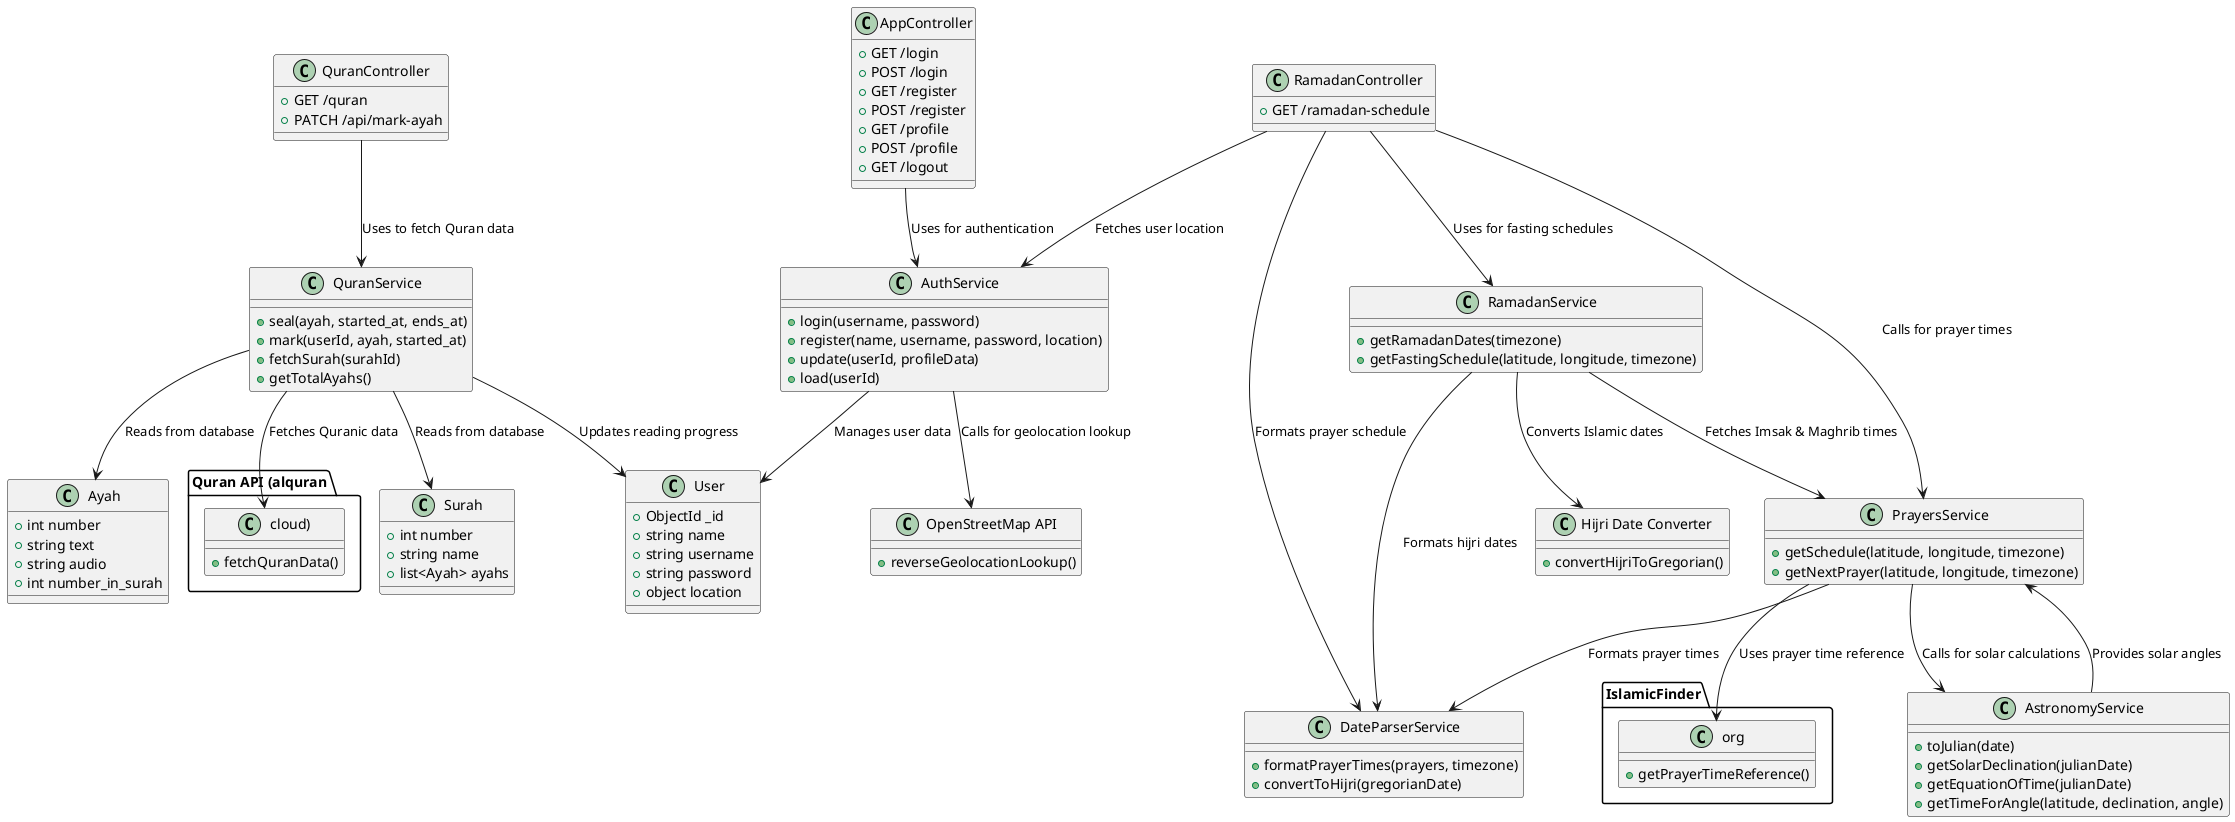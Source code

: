 @startuml

' ====== Controllers ======
class AppController {
    + GET /login
    + POST /login
    + GET /register
    + POST /register
    + GET /profile
    + POST /profile
    + GET /logout
}
class QuranController {
    + GET /quran
    + PATCH /api/mark-ayah
}
class RamadanController {
    + GET /ramadan-schedule
}

' ====== Authentication Services ======
class AuthService {
    + login(username, password)
    + register(name, username, password, location)
    + update(userId, profileData)
    + load(userId)
}
class User {
    + ObjectId _id
    + string name
    + string username
    + string password
    + object location
}

' ====== Quran Services ======
class QuranService {
    + seal(ayah, started_at, ends_at)
    + mark(userId, ayah, started_at)
    + fetchSurah(surahId)
    + getTotalAyahs()
}
class Surah {
    + int number
    + string name
    + list<Ayah> ayahs
}
class Ayah {
    + int number
    + string text
    + string audio
    + int number_in_surah
}

' ====== Prayers & Astronomy Services ======
class PrayersService {
    + getSchedule(latitude, longitude, timezone)
    + getNextPrayer(latitude, longitude, timezone)
}
class AstronomyService {
    + toJulian(date)
    + getSolarDeclination(julianDate)
    + getEquationOfTime(julianDate)
    + getTimeForAngle(latitude, declination, angle)
}
class DateParserService {
    + formatPrayerTimes(prayers, timezone)
    + convertToHijri(gregorianDate)
}

' ====== Ramadan Services ======
class RamadanService {
    + getRamadanDates(timezone)
    + getFastingSchedule(latitude, longitude, timezone)
}

' ====== External APIs ======
class "Quran API (alquran.cloud)" {
    + fetchQuranData()
}
class "OpenStreetMap API" {
    + reverseGeolocationLookup()
}
class "IslamicFinder.org" {
    + getPrayerTimeReference()
}
class "Hijri Date Converter" {
    + convertHijriToGregorian()
}

' ====== Relationships ======
AppController --> AuthService : Uses for authentication
AuthService --> User : Manages user data
AuthService --> "OpenStreetMap API" : Calls for geolocation lookup

QuranController --> QuranService : Uses to fetch Quran data
QuranService --> Surah : Reads from database
QuranService --> Ayah : Reads from database
QuranService --> User : Updates reading progress
QuranService --> "Quran API (alquran.cloud)" : Fetches Quranic data

RamadanController --> RamadanService : Uses for fasting schedules
RamadanController --> PrayersService : Calls for prayer times
RamadanController --> DateParserService : Formats prayer schedule
RamadanController --> AuthService : Fetches user location
RamadanService --> PrayersService : Fetches Imsak & Maghrib times
RamadanService --> DateParserService : Formats hijri dates
RamadanService --> "Hijri Date Converter" : Converts Islamic dates

PrayersService --> AstronomyService : Calls for solar calculations
PrayersService --> DateParserService : Formats prayer times
PrayersService --> "IslamicFinder.org" : Uses prayer time reference

AstronomyService --> PrayersService : Provides solar angles

@enduml
